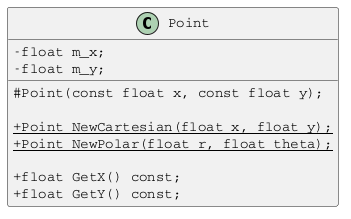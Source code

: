 @startuml
    skinparam TabSize 4
    skinparam DefaultFontName Courier
    skinparam ClassAttributeIconSize 0

    class Point
    {
        # Point(const float x, const float y);

        + {static} Point NewCartesian(float x, float y);
        + {static} Point NewPolar(float r, float theta);

        + float GetX() const;
        + float GetY() const;

        - float m_x;
        - float m_y;
    }
@enduml